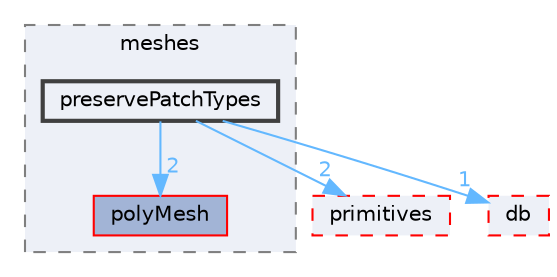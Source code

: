 digraph "src/OpenFOAM/meshes/preservePatchTypes"
{
 // LATEX_PDF_SIZE
  bgcolor="transparent";
  edge [fontname=Helvetica,fontsize=10,labelfontname=Helvetica,labelfontsize=10];
  node [fontname=Helvetica,fontsize=10,shape=box,height=0.2,width=0.4];
  compound=true
  subgraph clusterdir_aa2423979fb45fc41c393a5db370ab21 {
    graph [ bgcolor="#edf0f7", pencolor="grey50", label="meshes", fontname=Helvetica,fontsize=10 style="filled,dashed", URL="dir_aa2423979fb45fc41c393a5db370ab21.html",tooltip=""]
  dir_5e5a63cb97aae3d01c8e98f0c14953bc [label="polyMesh", fillcolor="#a2b4d6", color="red", style="filled", URL="dir_5e5a63cb97aae3d01c8e98f0c14953bc.html",tooltip=""];
  dir_4300987aaf8cf81a27553a490f18f02e [label="preservePatchTypes", fillcolor="#edf0f7", color="grey25", style="filled,bold", URL="dir_4300987aaf8cf81a27553a490f18f02e.html",tooltip=""];
  }
  dir_3e50f45338116b169052b428016851aa [label="primitives", fillcolor="#edf0f7", color="red", style="filled,dashed", URL="dir_3e50f45338116b169052b428016851aa.html",tooltip=""];
  dir_63c634f7a7cfd679ac26c67fb30fc32f [label="db", fillcolor="#edf0f7", color="red", style="filled,dashed", URL="dir_63c634f7a7cfd679ac26c67fb30fc32f.html",tooltip=""];
  dir_4300987aaf8cf81a27553a490f18f02e->dir_3e50f45338116b169052b428016851aa [headlabel="2", labeldistance=1.5 headhref="dir_003042_003069.html" href="dir_003042_003069.html" color="steelblue1" fontcolor="steelblue1"];
  dir_4300987aaf8cf81a27553a490f18f02e->dir_5e5a63cb97aae3d01c8e98f0c14953bc [headlabel="2", labeldistance=1.5 headhref="dir_003042_002980.html" href="dir_003042_002980.html" color="steelblue1" fontcolor="steelblue1"];
  dir_4300987aaf8cf81a27553a490f18f02e->dir_63c634f7a7cfd679ac26c67fb30fc32f [headlabel="1", labeldistance=1.5 headhref="dir_003042_000817.html" href="dir_003042_000817.html" color="steelblue1" fontcolor="steelblue1"];
}
